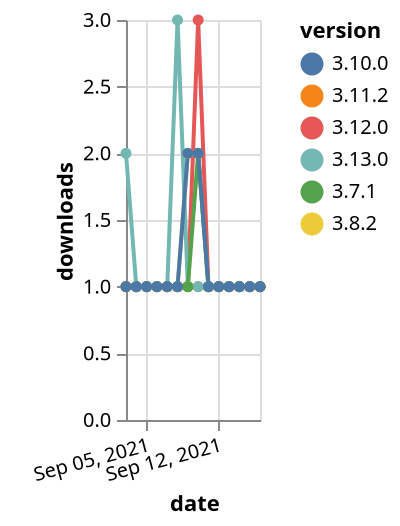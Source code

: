 {"$schema": "https://vega.github.io/schema/vega-lite/v5.json", "description": "A simple bar chart with embedded data.", "data": {"values": [{"date": "2021-09-03", "total": 152, "delta": 1, "version": "3.11.2"}, {"date": "2021-09-04", "total": 153, "delta": 1, "version": "3.11.2"}, {"date": "2021-09-05", "total": 154, "delta": 1, "version": "3.11.2"}, {"date": "2021-09-06", "total": 155, "delta": 1, "version": "3.11.2"}, {"date": "2021-09-07", "total": 156, "delta": 1, "version": "3.11.2"}, {"date": "2021-09-08", "total": 157, "delta": 1, "version": "3.11.2"}, {"date": "2021-09-09", "total": 158, "delta": 1, "version": "3.11.2"}, {"date": "2021-09-10", "total": 159, "delta": 1, "version": "3.11.2"}, {"date": "2021-09-11", "total": 160, "delta": 1, "version": "3.11.2"}, {"date": "2021-09-12", "total": 161, "delta": 1, "version": "3.11.2"}, {"date": "2021-09-13", "total": 162, "delta": 1, "version": "3.11.2"}, {"date": "2021-09-14", "total": 163, "delta": 1, "version": "3.11.2"}, {"date": "2021-09-15", "total": 164, "delta": 1, "version": "3.11.2"}, {"date": "2021-09-16", "total": 165, "delta": 1, "version": "3.11.2"}, {"date": "2021-09-03", "total": 185, "delta": 1, "version": "3.8.2"}, {"date": "2021-09-04", "total": 186, "delta": 1, "version": "3.8.2"}, {"date": "2021-09-05", "total": 187, "delta": 1, "version": "3.8.2"}, {"date": "2021-09-06", "total": 188, "delta": 1, "version": "3.8.2"}, {"date": "2021-09-07", "total": 189, "delta": 1, "version": "3.8.2"}, {"date": "2021-09-08", "total": 190, "delta": 1, "version": "3.8.2"}, {"date": "2021-09-09", "total": 192, "delta": 2, "version": "3.8.2"}, {"date": "2021-09-10", "total": 194, "delta": 2, "version": "3.8.2"}, {"date": "2021-09-11", "total": 195, "delta": 1, "version": "3.8.2"}, {"date": "2021-09-12", "total": 196, "delta": 1, "version": "3.8.2"}, {"date": "2021-09-13", "total": 197, "delta": 1, "version": "3.8.2"}, {"date": "2021-09-14", "total": 198, "delta": 1, "version": "3.8.2"}, {"date": "2021-09-15", "total": 199, "delta": 1, "version": "3.8.2"}, {"date": "2021-09-16", "total": 200, "delta": 1, "version": "3.8.2"}, {"date": "2021-09-03", "total": 160, "delta": 1, "version": "3.12.0"}, {"date": "2021-09-04", "total": 161, "delta": 1, "version": "3.12.0"}, {"date": "2021-09-05", "total": 162, "delta": 1, "version": "3.12.0"}, {"date": "2021-09-06", "total": 163, "delta": 1, "version": "3.12.0"}, {"date": "2021-09-07", "total": 164, "delta": 1, "version": "3.12.0"}, {"date": "2021-09-08", "total": 165, "delta": 1, "version": "3.12.0"}, {"date": "2021-09-09", "total": 166, "delta": 1, "version": "3.12.0"}, {"date": "2021-09-10", "total": 169, "delta": 3, "version": "3.12.0"}, {"date": "2021-09-11", "total": 170, "delta": 1, "version": "3.12.0"}, {"date": "2021-09-12", "total": 171, "delta": 1, "version": "3.12.0"}, {"date": "2021-09-13", "total": 172, "delta": 1, "version": "3.12.0"}, {"date": "2021-09-14", "total": 173, "delta": 1, "version": "3.12.0"}, {"date": "2021-09-15", "total": 174, "delta": 1, "version": "3.12.0"}, {"date": "2021-09-16", "total": 175, "delta": 1, "version": "3.12.0"}, {"date": "2021-09-03", "total": 117, "delta": 2, "version": "3.13.0"}, {"date": "2021-09-04", "total": 118, "delta": 1, "version": "3.13.0"}, {"date": "2021-09-05", "total": 119, "delta": 1, "version": "3.13.0"}, {"date": "2021-09-06", "total": 120, "delta": 1, "version": "3.13.0"}, {"date": "2021-09-07", "total": 121, "delta": 1, "version": "3.13.0"}, {"date": "2021-09-08", "total": 124, "delta": 3, "version": "3.13.0"}, {"date": "2021-09-09", "total": 125, "delta": 1, "version": "3.13.0"}, {"date": "2021-09-10", "total": 126, "delta": 1, "version": "3.13.0"}, {"date": "2021-09-11", "total": 127, "delta": 1, "version": "3.13.0"}, {"date": "2021-09-12", "total": 128, "delta": 1, "version": "3.13.0"}, {"date": "2021-09-13", "total": 129, "delta": 1, "version": "3.13.0"}, {"date": "2021-09-14", "total": 130, "delta": 1, "version": "3.13.0"}, {"date": "2021-09-15", "total": 131, "delta": 1, "version": "3.13.0"}, {"date": "2021-09-16", "total": 132, "delta": 1, "version": "3.13.0"}, {"date": "2021-09-03", "total": 219, "delta": 1, "version": "3.7.1"}, {"date": "2021-09-04", "total": 220, "delta": 1, "version": "3.7.1"}, {"date": "2021-09-05", "total": 221, "delta": 1, "version": "3.7.1"}, {"date": "2021-09-06", "total": 222, "delta": 1, "version": "3.7.1"}, {"date": "2021-09-07", "total": 223, "delta": 1, "version": "3.7.1"}, {"date": "2021-09-08", "total": 224, "delta": 1, "version": "3.7.1"}, {"date": "2021-09-09", "total": 225, "delta": 1, "version": "3.7.1"}, {"date": "2021-09-10", "total": 227, "delta": 2, "version": "3.7.1"}, {"date": "2021-09-11", "total": 228, "delta": 1, "version": "3.7.1"}, {"date": "2021-09-12", "total": 229, "delta": 1, "version": "3.7.1"}, {"date": "2021-09-13", "total": 230, "delta": 1, "version": "3.7.1"}, {"date": "2021-09-14", "total": 231, "delta": 1, "version": "3.7.1"}, {"date": "2021-09-15", "total": 232, "delta": 1, "version": "3.7.1"}, {"date": "2021-09-16", "total": 233, "delta": 1, "version": "3.7.1"}, {"date": "2021-09-03", "total": 175, "delta": 1, "version": "3.10.0"}, {"date": "2021-09-04", "total": 176, "delta": 1, "version": "3.10.0"}, {"date": "2021-09-05", "total": 177, "delta": 1, "version": "3.10.0"}, {"date": "2021-09-06", "total": 178, "delta": 1, "version": "3.10.0"}, {"date": "2021-09-07", "total": 179, "delta": 1, "version": "3.10.0"}, {"date": "2021-09-08", "total": 180, "delta": 1, "version": "3.10.0"}, {"date": "2021-09-09", "total": 182, "delta": 2, "version": "3.10.0"}, {"date": "2021-09-10", "total": 184, "delta": 2, "version": "3.10.0"}, {"date": "2021-09-11", "total": 185, "delta": 1, "version": "3.10.0"}, {"date": "2021-09-12", "total": 186, "delta": 1, "version": "3.10.0"}, {"date": "2021-09-13", "total": 187, "delta": 1, "version": "3.10.0"}, {"date": "2021-09-14", "total": 188, "delta": 1, "version": "3.10.0"}, {"date": "2021-09-15", "total": 189, "delta": 1, "version": "3.10.0"}, {"date": "2021-09-16", "total": 190, "delta": 1, "version": "3.10.0"}]}, "width": "container", "mark": {"type": "line", "point": {"filled": true}}, "encoding": {"x": {"field": "date", "type": "temporal", "timeUnit": "yearmonthdate", "title": "date", "axis": {"labelAngle": -15}}, "y": {"field": "delta", "type": "quantitative", "title": "downloads"}, "color": {"field": "version", "type": "nominal"}, "tooltip": {"field": "delta"}}}